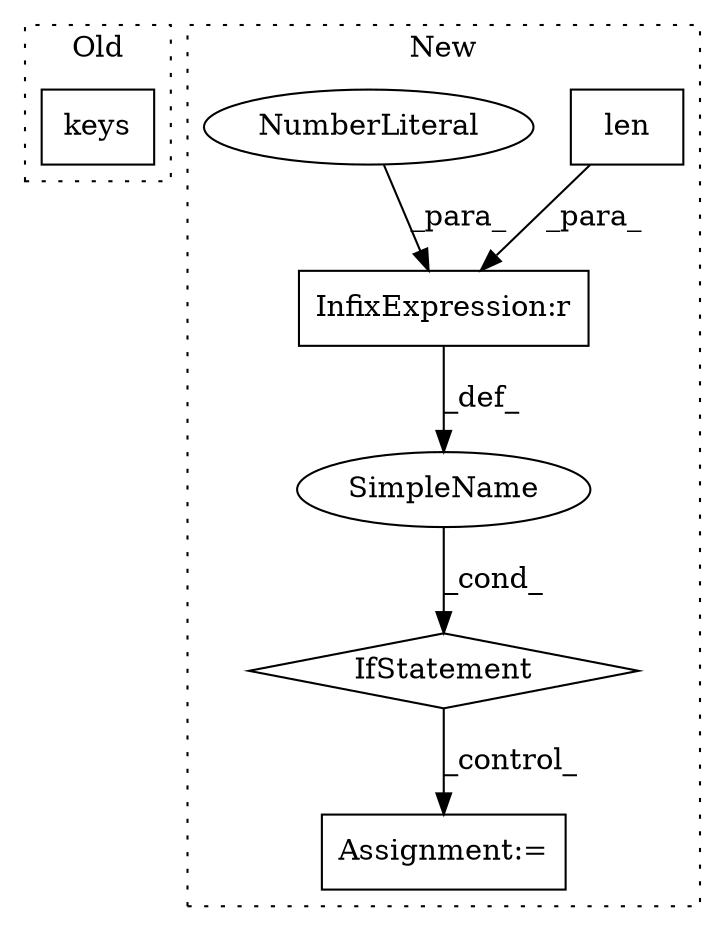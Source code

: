 digraph G {
subgraph cluster0 {
1 [label="keys" a="32" s="18156" l="6" shape="box"];
label = "Old";
style="dotted";
}
subgraph cluster1 {
2 [label="len" a="32" s="18756,18771" l="4,1" shape="box"];
3 [label="IfStatement" a="25" s="18752,18777" l="4,2" shape="diamond"];
4 [label="InfixExpression:r" a="27" s="18772" l="4" shape="box"];
5 [label="NumberLiteral" a="34" s="18776" l="1" shape="ellipse"];
6 [label="Assignment:=" a="7" s="18840" l="1" shape="box"];
7 [label="SimpleName" a="42" s="" l="" shape="ellipse"];
label = "New";
style="dotted";
}
2 -> 4 [label="_para_"];
3 -> 6 [label="_control_"];
4 -> 7 [label="_def_"];
5 -> 4 [label="_para_"];
7 -> 3 [label="_cond_"];
}